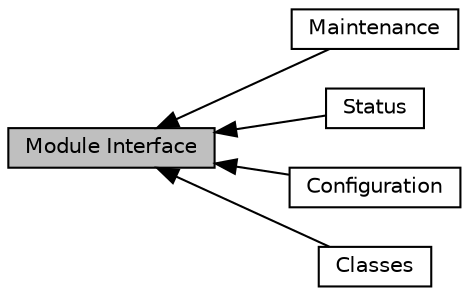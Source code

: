 digraph "Module Interface"
{
  edge [fontname="Helvetica",fontsize="10",labelfontname="Helvetica",labelfontsize="10"];
  node [fontname="Helvetica",fontsize="10",shape=record];
  rankdir=LR;
  Node3 [label="Maintenance",height=0.2,width=0.4,color="black", fillcolor="white", style="filled",URL="$a00350.html",tooltip="Definitions for BNR module maintenance. "];
  Node4 [label="Status",height=0.2,width=0.4,color="black", fillcolor="white", style="filled",URL="$a00351.html",tooltip="Definitions for BNR module status and history information. "];
  Node2 [label="Configuration",height=0.2,width=0.4,color="black", fillcolor="white", style="filled",URL="$a00349.html",tooltip="Definitions for BNR module configuration. "];
  Node0 [label="Module Interface",height=0.2,width=0.4,color="black", fillcolor="grey75", style="filled", fontcolor="black"];
  Node1 [label="Classes",height=0.2,width=0.4,color="black", fillcolor="white", style="filled",URL="$a00348.html",tooltip="Classes for modules. "];
  Node0->Node1 [shape=plaintext, dir="back", style="solid"];
  Node0->Node2 [shape=plaintext, dir="back", style="solid"];
  Node0->Node3 [shape=plaintext, dir="back", style="solid"];
  Node0->Node4 [shape=plaintext, dir="back", style="solid"];
}
